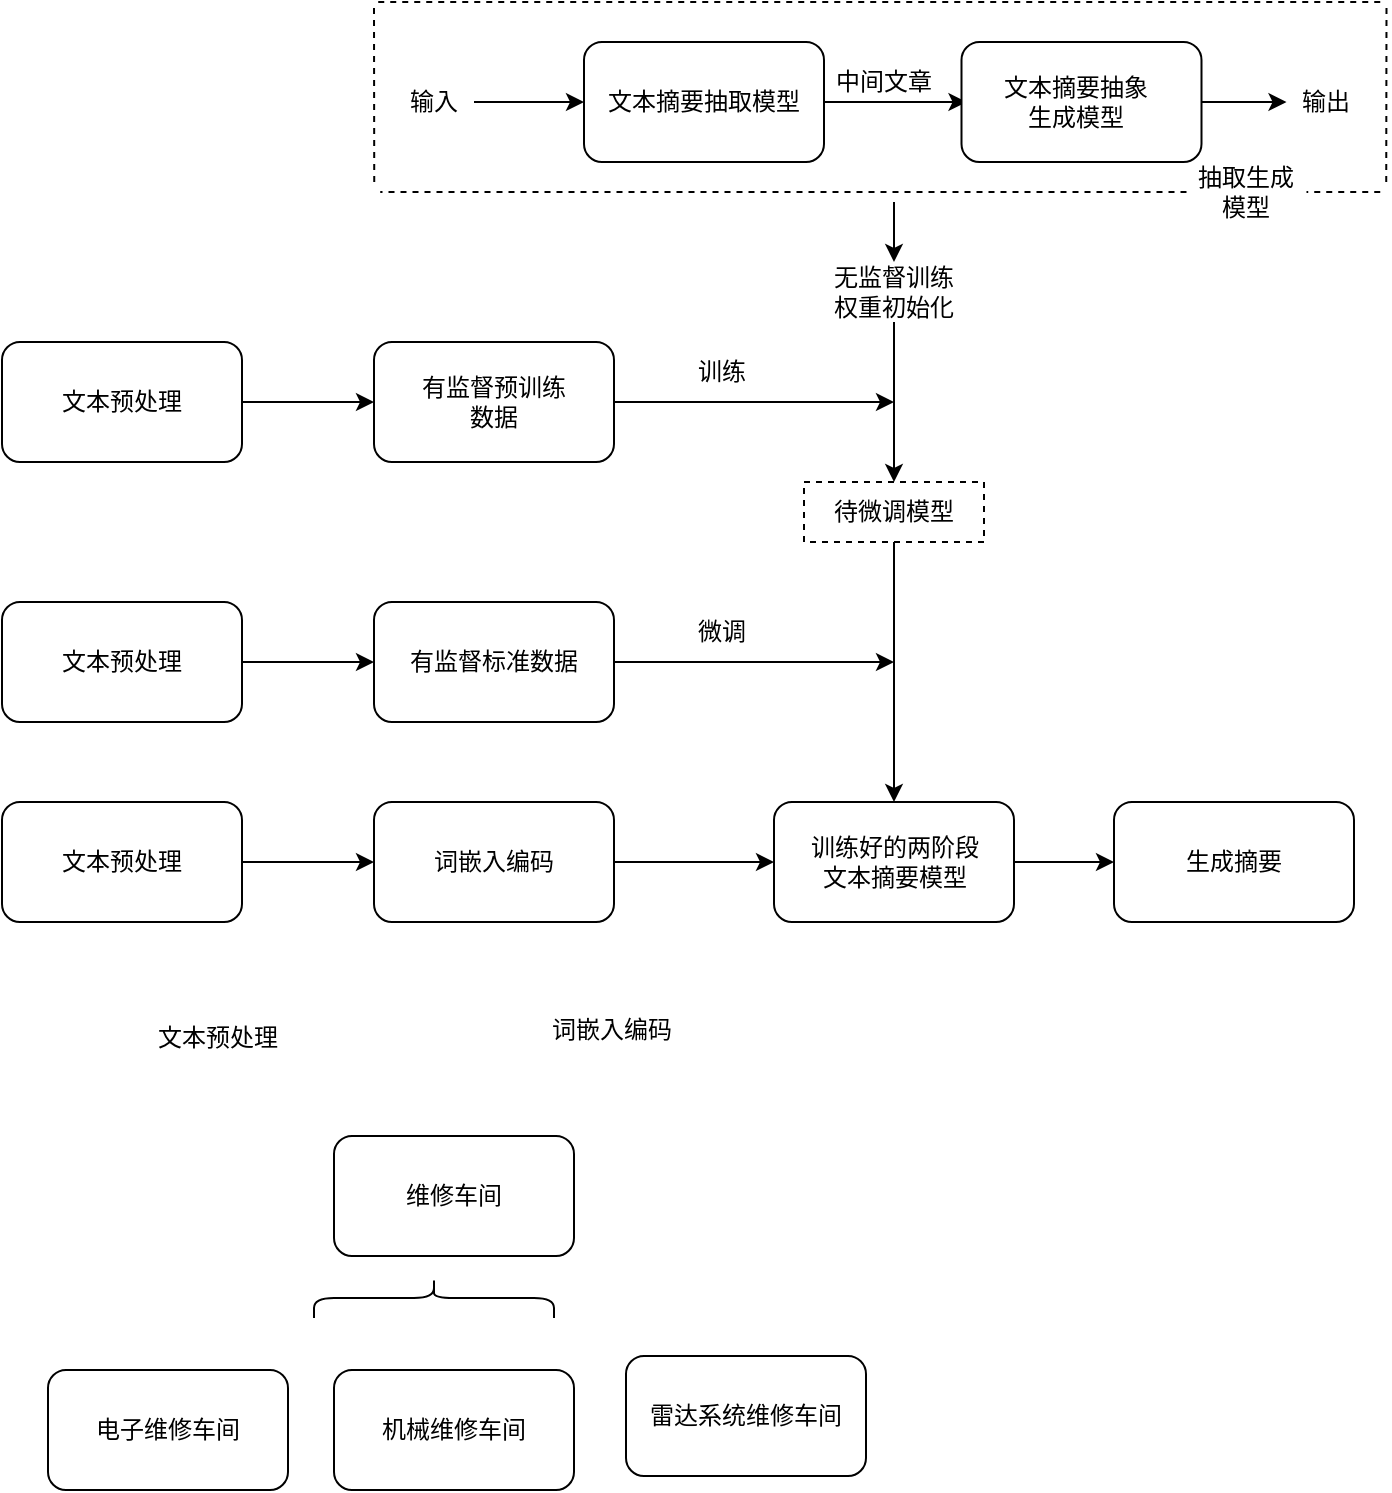 <mxfile version="27.0.5">
  <diagram id="C5RBs43oDa-KdzZeNtuy" name="Page-1">
    <mxGraphModel dx="1633" dy="878" grid="0" gridSize="10" guides="1" tooltips="1" connect="1" arrows="1" fold="1" page="1" pageScale="1" pageWidth="827" pageHeight="1169" math="0" shadow="0">
      <root>
        <mxCell id="WIyWlLk6GJQsqaUBKTNV-0" />
        <mxCell id="WIyWlLk6GJQsqaUBKTNV-1" parent="WIyWlLk6GJQsqaUBKTNV-0" />
        <mxCell id="XTdvHDAk8kfulORVqyh_-16" style="edgeStyle=orthogonalEdgeStyle;rounded=0;orthogonalLoop=1;jettySize=auto;html=1;" parent="WIyWlLk6GJQsqaUBKTNV-1" source="XTdvHDAk8kfulORVqyh_-0" edge="1">
          <mxGeometry relative="1" as="geometry">
            <mxPoint x="500" y="220" as="targetPoint" />
          </mxGeometry>
        </mxCell>
        <mxCell id="XTdvHDAk8kfulORVqyh_-0" value="" style="rounded=1;whiteSpace=wrap;html=1;" parent="WIyWlLk6GJQsqaUBKTNV-1" vertex="1">
          <mxGeometry x="240" y="190" width="120" height="60" as="geometry" />
        </mxCell>
        <mxCell id="XTdvHDAk8kfulORVqyh_-1" value="" style="rounded=1;whiteSpace=wrap;html=1;" parent="WIyWlLk6GJQsqaUBKTNV-1" vertex="1">
          <mxGeometry x="610" y="420" width="120" height="60" as="geometry" />
        </mxCell>
        <mxCell id="XTdvHDAk8kfulORVqyh_-14" style="edgeStyle=orthogonalEdgeStyle;rounded=0;orthogonalLoop=1;jettySize=auto;html=1;entryX=0;entryY=0.5;entryDx=0;entryDy=0;" parent="WIyWlLk6GJQsqaUBKTNV-1" source="XTdvHDAk8kfulORVqyh_-2" target="XTdvHDAk8kfulORVqyh_-1" edge="1">
          <mxGeometry relative="1" as="geometry" />
        </mxCell>
        <mxCell id="XTdvHDAk8kfulORVqyh_-2" value="" style="rounded=1;whiteSpace=wrap;html=1;" parent="WIyWlLk6GJQsqaUBKTNV-1" vertex="1">
          <mxGeometry x="440" y="420" width="120" height="60" as="geometry" />
        </mxCell>
        <mxCell id="XTdvHDAk8kfulORVqyh_-13" style="edgeStyle=orthogonalEdgeStyle;rounded=0;orthogonalLoop=1;jettySize=auto;html=1;entryX=0;entryY=0.5;entryDx=0;entryDy=0;" parent="WIyWlLk6GJQsqaUBKTNV-1" source="XTdvHDAk8kfulORVqyh_-3" target="XTdvHDAk8kfulORVqyh_-2" edge="1">
          <mxGeometry relative="1" as="geometry" />
        </mxCell>
        <mxCell id="XTdvHDAk8kfulORVqyh_-3" value="" style="rounded=1;whiteSpace=wrap;html=1;" parent="WIyWlLk6GJQsqaUBKTNV-1" vertex="1">
          <mxGeometry x="240" y="420" width="120" height="60" as="geometry" />
        </mxCell>
        <mxCell id="XTdvHDAk8kfulORVqyh_-12" style="edgeStyle=orthogonalEdgeStyle;rounded=0;orthogonalLoop=1;jettySize=auto;html=1;entryX=0;entryY=0.5;entryDx=0;entryDy=0;" parent="WIyWlLk6GJQsqaUBKTNV-1" source="XTdvHDAk8kfulORVqyh_-4" target="XTdvHDAk8kfulORVqyh_-3" edge="1">
          <mxGeometry relative="1" as="geometry" />
        </mxCell>
        <mxCell id="XTdvHDAk8kfulORVqyh_-4" value="" style="rounded=1;whiteSpace=wrap;html=1;" parent="WIyWlLk6GJQsqaUBKTNV-1" vertex="1">
          <mxGeometry x="54" y="420" width="120" height="60" as="geometry" />
        </mxCell>
        <mxCell id="MzZrIzTpIwi8f3QOyw4f-10" style="edgeStyle=orthogonalEdgeStyle;rounded=0;orthogonalLoop=1;jettySize=auto;html=1;entryX=0;entryY=0.5;entryDx=0;entryDy=0;" parent="WIyWlLk6GJQsqaUBKTNV-1" source="XTdvHDAk8kfulORVqyh_-5" target="MzZrIzTpIwi8f3QOyw4f-2" edge="1">
          <mxGeometry relative="1" as="geometry" />
        </mxCell>
        <mxCell id="XTdvHDAk8kfulORVqyh_-5" value="" style="rounded=1;whiteSpace=wrap;html=1;" parent="WIyWlLk6GJQsqaUBKTNV-1" vertex="1">
          <mxGeometry x="345" y="40" width="120" height="60" as="geometry" />
        </mxCell>
        <mxCell id="XTdvHDAk8kfulORVqyh_-6" value="文本摘要抽取模型" style="text;html=1;strokeColor=none;fillColor=none;align=center;verticalAlign=middle;whiteSpace=wrap;rounded=0;" parent="WIyWlLk6GJQsqaUBKTNV-1" vertex="1">
          <mxGeometry x="350" y="55" width="110" height="30" as="geometry" />
        </mxCell>
        <mxCell id="XTdvHDAk8kfulORVqyh_-7" value="有监督预训练数据" style="text;html=1;strokeColor=none;fillColor=none;align=center;verticalAlign=middle;whiteSpace=wrap;rounded=0;" parent="WIyWlLk6GJQsqaUBKTNV-1" vertex="1">
          <mxGeometry x="260" y="205" width="80" height="30" as="geometry" />
        </mxCell>
        <mxCell id="XTdvHDAk8kfulORVqyh_-8" value="文本预处理" style="text;html=1;strokeColor=none;fillColor=none;align=center;verticalAlign=middle;whiteSpace=wrap;rounded=0;" parent="WIyWlLk6GJQsqaUBKTNV-1" vertex="1">
          <mxGeometry x="79" y="435" width="70" height="30" as="geometry" />
        </mxCell>
        <mxCell id="XTdvHDAk8kfulORVqyh_-9" value="词嵌入编码" style="text;html=1;strokeColor=none;fillColor=none;align=center;verticalAlign=middle;whiteSpace=wrap;rounded=0;" parent="WIyWlLk6GJQsqaUBKTNV-1" vertex="1">
          <mxGeometry x="265" y="435" width="70" height="30" as="geometry" />
        </mxCell>
        <mxCell id="XTdvHDAk8kfulORVqyh_-10" value="训练好的两阶段文本摘要模型" style="text;html=1;strokeColor=none;fillColor=none;align=center;verticalAlign=middle;whiteSpace=wrap;rounded=0;" parent="WIyWlLk6GJQsqaUBKTNV-1" vertex="1">
          <mxGeometry x="453.75" y="435" width="92.5" height="30" as="geometry" />
        </mxCell>
        <mxCell id="XTdvHDAk8kfulORVqyh_-11" value="生成摘要" style="text;html=1;strokeColor=none;fillColor=none;align=center;verticalAlign=middle;whiteSpace=wrap;rounded=0;" parent="WIyWlLk6GJQsqaUBKTNV-1" vertex="1">
          <mxGeometry x="640" y="435" width="60" height="30" as="geometry" />
        </mxCell>
        <mxCell id="XTdvHDAk8kfulORVqyh_-18" value="训练" style="text;html=1;strokeColor=none;fillColor=none;align=center;verticalAlign=middle;whiteSpace=wrap;rounded=0;" parent="WIyWlLk6GJQsqaUBKTNV-1" vertex="1">
          <mxGeometry x="384" y="190" width="60" height="30" as="geometry" />
        </mxCell>
        <mxCell id="MzZrIzTpIwi8f3QOyw4f-1" value="" style="rounded=1;whiteSpace=wrap;html=1;" parent="WIyWlLk6GJQsqaUBKTNV-1" vertex="1">
          <mxGeometry x="533.75" y="40" width="120" height="60" as="geometry" />
        </mxCell>
        <mxCell id="MzZrIzTpIwi8f3QOyw4f-2" value="文本摘要抽象&lt;br&gt;生成模型" style="text;html=1;strokeColor=none;fillColor=none;align=center;verticalAlign=middle;whiteSpace=wrap;rounded=0;" parent="WIyWlLk6GJQsqaUBKTNV-1" vertex="1">
          <mxGeometry x="536.25" y="55" width="110" height="30" as="geometry" />
        </mxCell>
        <mxCell id="MzZrIzTpIwi8f3QOyw4f-3" value="" style="endArrow=classic;html=1;rounded=0;" parent="WIyWlLk6GJQsqaUBKTNV-1" edge="1">
          <mxGeometry width="50" height="50" relative="1" as="geometry">
            <mxPoint x="290" y="70" as="sourcePoint" />
            <mxPoint x="345" y="70" as="targetPoint" />
          </mxGeometry>
        </mxCell>
        <mxCell id="MzZrIzTpIwi8f3QOyw4f-4" value="" style="endArrow=classic;html=1;rounded=0;startArrow=none;" parent="WIyWlLk6GJQsqaUBKTNV-1" target="MzZrIzTpIwi8f3QOyw4f-2" edge="1">
          <mxGeometry width="50" height="50" relative="1" as="geometry">
            <mxPoint x="536.25" y="63.529" as="sourcePoint" />
            <mxPoint x="536.25" y="69" as="targetPoint" />
          </mxGeometry>
        </mxCell>
        <mxCell id="MzZrIzTpIwi8f3QOyw4f-5" value="" style="endArrow=classic;html=1;rounded=0;exitX=1;exitY=0.5;exitDx=0;exitDy=0;" parent="WIyWlLk6GJQsqaUBKTNV-1" source="MzZrIzTpIwi8f3QOyw4f-1" edge="1">
          <mxGeometry width="50" height="50" relative="1" as="geometry">
            <mxPoint x="316.25" y="80" as="sourcePoint" />
            <mxPoint x="696.25" y="70" as="targetPoint" />
          </mxGeometry>
        </mxCell>
        <mxCell id="MzZrIzTpIwi8f3QOyw4f-7" value="输入" style="text;html=1;strokeColor=none;fillColor=none;align=center;verticalAlign=middle;whiteSpace=wrap;rounded=0;" parent="WIyWlLk6GJQsqaUBKTNV-1" vertex="1">
          <mxGeometry x="240" y="55" width="60" height="30" as="geometry" />
        </mxCell>
        <mxCell id="MzZrIzTpIwi8f3QOyw4f-9" value="输出" style="text;html=1;strokeColor=none;fillColor=none;align=center;verticalAlign=middle;whiteSpace=wrap;rounded=0;" parent="WIyWlLk6GJQsqaUBKTNV-1" vertex="1">
          <mxGeometry x="686.25" y="55" width="60" height="30" as="geometry" />
        </mxCell>
        <mxCell id="MzZrIzTpIwi8f3QOyw4f-11" value="中间文章" style="text;html=1;strokeColor=none;fillColor=none;align=center;verticalAlign=middle;whiteSpace=wrap;rounded=0;" parent="WIyWlLk6GJQsqaUBKTNV-1" vertex="1">
          <mxGeometry x="465" y="45" width="60" height="30" as="geometry" />
        </mxCell>
        <mxCell id="MzZrIzTpIwi8f3QOyw4f-12" value="" style="endArrow=none;dashed=1;html=1;rounded=0;" parent="WIyWlLk6GJQsqaUBKTNV-1" edge="1">
          <mxGeometry width="50" height="50" relative="1" as="geometry">
            <mxPoint x="240.12" y="110" as="sourcePoint" />
            <mxPoint x="240" y="22.5" as="targetPoint" />
          </mxGeometry>
        </mxCell>
        <mxCell id="MzZrIzTpIwi8f3QOyw4f-13" value="" style="endArrow=none;dashed=1;html=1;rounded=0;" parent="WIyWlLk6GJQsqaUBKTNV-1" edge="1">
          <mxGeometry width="50" height="50" relative="1" as="geometry">
            <mxPoint x="746.12" y="110" as="sourcePoint" />
            <mxPoint x="746.25" y="22.5" as="targetPoint" />
          </mxGeometry>
        </mxCell>
        <mxCell id="MzZrIzTpIwi8f3QOyw4f-14" value="" style="endArrow=none;dashed=1;html=1;rounded=0;startArrow=none;" parent="WIyWlLk6GJQsqaUBKTNV-1" source="MzZrIzTpIwi8f3QOyw4f-16" edge="1">
          <mxGeometry width="50" height="50" relative="1" as="geometry">
            <mxPoint x="743.12" y="120" as="sourcePoint" />
            <mxPoint x="243.12" y="115" as="targetPoint" />
          </mxGeometry>
        </mxCell>
        <mxCell id="MzZrIzTpIwi8f3QOyw4f-15" value="" style="endArrow=none;dashed=1;html=1;rounded=0;" parent="WIyWlLk6GJQsqaUBKTNV-1" edge="1">
          <mxGeometry width="50" height="50" relative="1" as="geometry">
            <mxPoint x="743.12" y="20" as="sourcePoint" />
            <mxPoint x="240" y="20" as="targetPoint" />
          </mxGeometry>
        </mxCell>
        <mxCell id="MzZrIzTpIwi8f3QOyw4f-16" value="抽取生成模型" style="text;html=1;strokeColor=none;fillColor=none;align=center;verticalAlign=middle;whiteSpace=wrap;rounded=0;" parent="WIyWlLk6GJQsqaUBKTNV-1" vertex="1">
          <mxGeometry x="646.25" y="100" width="60" height="30" as="geometry" />
        </mxCell>
        <mxCell id="MzZrIzTpIwi8f3QOyw4f-17" value="" style="endArrow=none;dashed=1;html=1;rounded=0;" parent="WIyWlLk6GJQsqaUBKTNV-1" target="MzZrIzTpIwi8f3QOyw4f-16" edge="1">
          <mxGeometry width="50" height="50" relative="1" as="geometry">
            <mxPoint x="743.12" y="115" as="sourcePoint" />
            <mxPoint x="243.12" y="120" as="targetPoint" />
          </mxGeometry>
        </mxCell>
        <mxCell id="MzZrIzTpIwi8f3QOyw4f-18" value="无监督训练权重初始化" style="text;html=1;strokeColor=none;fillColor=none;align=center;verticalAlign=middle;whiteSpace=wrap;rounded=0;" parent="WIyWlLk6GJQsqaUBKTNV-1" vertex="1">
          <mxGeometry x="465" y="150" width="70" height="30" as="geometry" />
        </mxCell>
        <mxCell id="MzZrIzTpIwi8f3QOyw4f-19" style="edgeStyle=orthogonalEdgeStyle;rounded=0;orthogonalLoop=1;jettySize=auto;html=1;" parent="WIyWlLk6GJQsqaUBKTNV-1" edge="1">
          <mxGeometry relative="1" as="geometry">
            <mxPoint x="500" y="350" as="targetPoint" />
            <mxPoint x="340" y="350" as="sourcePoint" />
          </mxGeometry>
        </mxCell>
        <mxCell id="MzZrIzTpIwi8f3QOyw4f-20" value="" style="rounded=1;whiteSpace=wrap;html=1;" parent="WIyWlLk6GJQsqaUBKTNV-1" vertex="1">
          <mxGeometry x="240" y="320" width="120" height="60" as="geometry" />
        </mxCell>
        <mxCell id="MzZrIzTpIwi8f3QOyw4f-21" value="有监督标准数据" style="text;html=1;strokeColor=none;fillColor=none;align=center;verticalAlign=middle;whiteSpace=wrap;rounded=0;" parent="WIyWlLk6GJQsqaUBKTNV-1" vertex="1">
          <mxGeometry x="255" y="335" width="90" height="30" as="geometry" />
        </mxCell>
        <mxCell id="MzZrIzTpIwi8f3QOyw4f-22" value="微调" style="text;html=1;strokeColor=none;fillColor=none;align=center;verticalAlign=middle;whiteSpace=wrap;rounded=0;" parent="WIyWlLk6GJQsqaUBKTNV-1" vertex="1">
          <mxGeometry x="384" y="320" width="60" height="30" as="geometry" />
        </mxCell>
        <mxCell id="MzZrIzTpIwi8f3QOyw4f-23" value="" style="endArrow=classic;html=1;rounded=0;" parent="WIyWlLk6GJQsqaUBKTNV-1" edge="1">
          <mxGeometry width="50" height="50" relative="1" as="geometry">
            <mxPoint x="500" y="120" as="sourcePoint" />
            <mxPoint x="500" y="150" as="targetPoint" />
          </mxGeometry>
        </mxCell>
        <mxCell id="MzZrIzTpIwi8f3QOyw4f-24" value="" style="endArrow=classic;html=1;rounded=0;exitX=0.5;exitY=1;exitDx=0;exitDy=0;" parent="WIyWlLk6GJQsqaUBKTNV-1" source="MzZrIzTpIwi8f3QOyw4f-18" edge="1">
          <mxGeometry width="50" height="50" relative="1" as="geometry">
            <mxPoint x="390" y="220" as="sourcePoint" />
            <mxPoint x="500" y="260" as="targetPoint" />
          </mxGeometry>
        </mxCell>
        <mxCell id="MzZrIzTpIwi8f3QOyw4f-26" value="待微调模型" style="text;html=1;strokeColor=default;fillColor=none;align=center;verticalAlign=middle;whiteSpace=wrap;rounded=0;dashed=1;" parent="WIyWlLk6GJQsqaUBKTNV-1" vertex="1">
          <mxGeometry x="455" y="260" width="90" height="30" as="geometry" />
        </mxCell>
        <mxCell id="MzZrIzTpIwi8f3QOyw4f-27" value="" style="endArrow=classic;html=1;rounded=0;exitX=0.5;exitY=1;exitDx=0;exitDy=0;entryX=0.5;entryY=0;entryDx=0;entryDy=0;" parent="WIyWlLk6GJQsqaUBKTNV-1" source="MzZrIzTpIwi8f3QOyw4f-26" target="XTdvHDAk8kfulORVqyh_-2" edge="1">
          <mxGeometry width="50" height="50" relative="1" as="geometry">
            <mxPoint x="390" y="240" as="sourcePoint" />
            <mxPoint x="440" y="190" as="targetPoint" />
          </mxGeometry>
        </mxCell>
        <mxCell id="MzZrIzTpIwi8f3QOyw4f-35" style="edgeStyle=orthogonalEdgeStyle;rounded=0;orthogonalLoop=1;jettySize=auto;html=1;entryX=0;entryY=0.5;entryDx=0;entryDy=0;" parent="WIyWlLk6GJQsqaUBKTNV-1" source="MzZrIzTpIwi8f3QOyw4f-29" target="MzZrIzTpIwi8f3QOyw4f-20" edge="1">
          <mxGeometry relative="1" as="geometry" />
        </mxCell>
        <mxCell id="MzZrIzTpIwi8f3QOyw4f-29" value="" style="rounded=1;whiteSpace=wrap;html=1;" parent="WIyWlLk6GJQsqaUBKTNV-1" vertex="1">
          <mxGeometry x="54" y="320" width="120" height="60" as="geometry" />
        </mxCell>
        <mxCell id="MzZrIzTpIwi8f3QOyw4f-30" value="文本预处理" style="text;html=1;strokeColor=none;fillColor=none;align=center;verticalAlign=middle;whiteSpace=wrap;rounded=0;" parent="WIyWlLk6GJQsqaUBKTNV-1" vertex="1">
          <mxGeometry x="79" y="335" width="70" height="30" as="geometry" />
        </mxCell>
        <mxCell id="MzZrIzTpIwi8f3QOyw4f-33" style="edgeStyle=orthogonalEdgeStyle;rounded=0;orthogonalLoop=1;jettySize=auto;html=1;" parent="WIyWlLk6GJQsqaUBKTNV-1" source="MzZrIzTpIwi8f3QOyw4f-31" target="XTdvHDAk8kfulORVqyh_-0" edge="1">
          <mxGeometry relative="1" as="geometry" />
        </mxCell>
        <mxCell id="MzZrIzTpIwi8f3QOyw4f-31" value="" style="rounded=1;whiteSpace=wrap;html=1;" parent="WIyWlLk6GJQsqaUBKTNV-1" vertex="1">
          <mxGeometry x="54" y="190" width="120" height="60" as="geometry" />
        </mxCell>
        <mxCell id="MzZrIzTpIwi8f3QOyw4f-32" value="文本预处理" style="text;html=1;strokeColor=none;fillColor=none;align=center;verticalAlign=middle;whiteSpace=wrap;rounded=0;" parent="WIyWlLk6GJQsqaUBKTNV-1" vertex="1">
          <mxGeometry x="79" y="205" width="70" height="30" as="geometry" />
        </mxCell>
        <mxCell id="WWCi1DRTMfukRucKu-iM-0" value="电子维修车间" style="rounded=1;whiteSpace=wrap;html=1;" vertex="1" parent="WIyWlLk6GJQsqaUBKTNV-1">
          <mxGeometry x="77" y="704" width="120" height="60" as="geometry" />
        </mxCell>
        <mxCell id="WWCi1DRTMfukRucKu-iM-2" value="维修车间" style="rounded=1;whiteSpace=wrap;html=1;" vertex="1" parent="WIyWlLk6GJQsqaUBKTNV-1">
          <mxGeometry x="220" y="587" width="120" height="60" as="geometry" />
        </mxCell>
        <mxCell id="WWCi1DRTMfukRucKu-iM-3" value="文本预处理" style="text;html=1;strokeColor=none;fillColor=none;align=center;verticalAlign=middle;whiteSpace=wrap;rounded=0;" vertex="1" parent="WIyWlLk6GJQsqaUBKTNV-1">
          <mxGeometry x="127" y="523" width="70" height="30" as="geometry" />
        </mxCell>
        <mxCell id="WWCi1DRTMfukRucKu-iM-4" value="词嵌入编码" style="text;html=1;strokeColor=none;fillColor=none;align=center;verticalAlign=middle;whiteSpace=wrap;rounded=0;" vertex="1" parent="WIyWlLk6GJQsqaUBKTNV-1">
          <mxGeometry x="324" y="519" width="70" height="30" as="geometry" />
        </mxCell>
        <mxCell id="WWCi1DRTMfukRucKu-iM-5" value="机械维修车间" style="rounded=1;whiteSpace=wrap;html=1;" vertex="1" parent="WIyWlLk6GJQsqaUBKTNV-1">
          <mxGeometry x="220" y="704" width="120" height="60" as="geometry" />
        </mxCell>
        <mxCell id="WWCi1DRTMfukRucKu-iM-6" value="雷达系统&lt;span style=&quot;background-color: transparent; color: light-dark(rgb(0, 0, 0), rgb(255, 255, 255));&quot;&gt;维修车间&lt;/span&gt;" style="rounded=1;whiteSpace=wrap;html=1;" vertex="1" parent="WIyWlLk6GJQsqaUBKTNV-1">
          <mxGeometry x="366" y="697" width="120" height="60" as="geometry" />
        </mxCell>
        <mxCell id="WWCi1DRTMfukRucKu-iM-7" value="" style="shape=curlyBracket;whiteSpace=wrap;html=1;rounded=1;flipH=1;labelPosition=right;verticalLabelPosition=middle;align=left;verticalAlign=middle;rotation=-90;" vertex="1" parent="WIyWlLk6GJQsqaUBKTNV-1">
          <mxGeometry x="260" y="608" width="20" height="120" as="geometry" />
        </mxCell>
      </root>
    </mxGraphModel>
  </diagram>
</mxfile>
